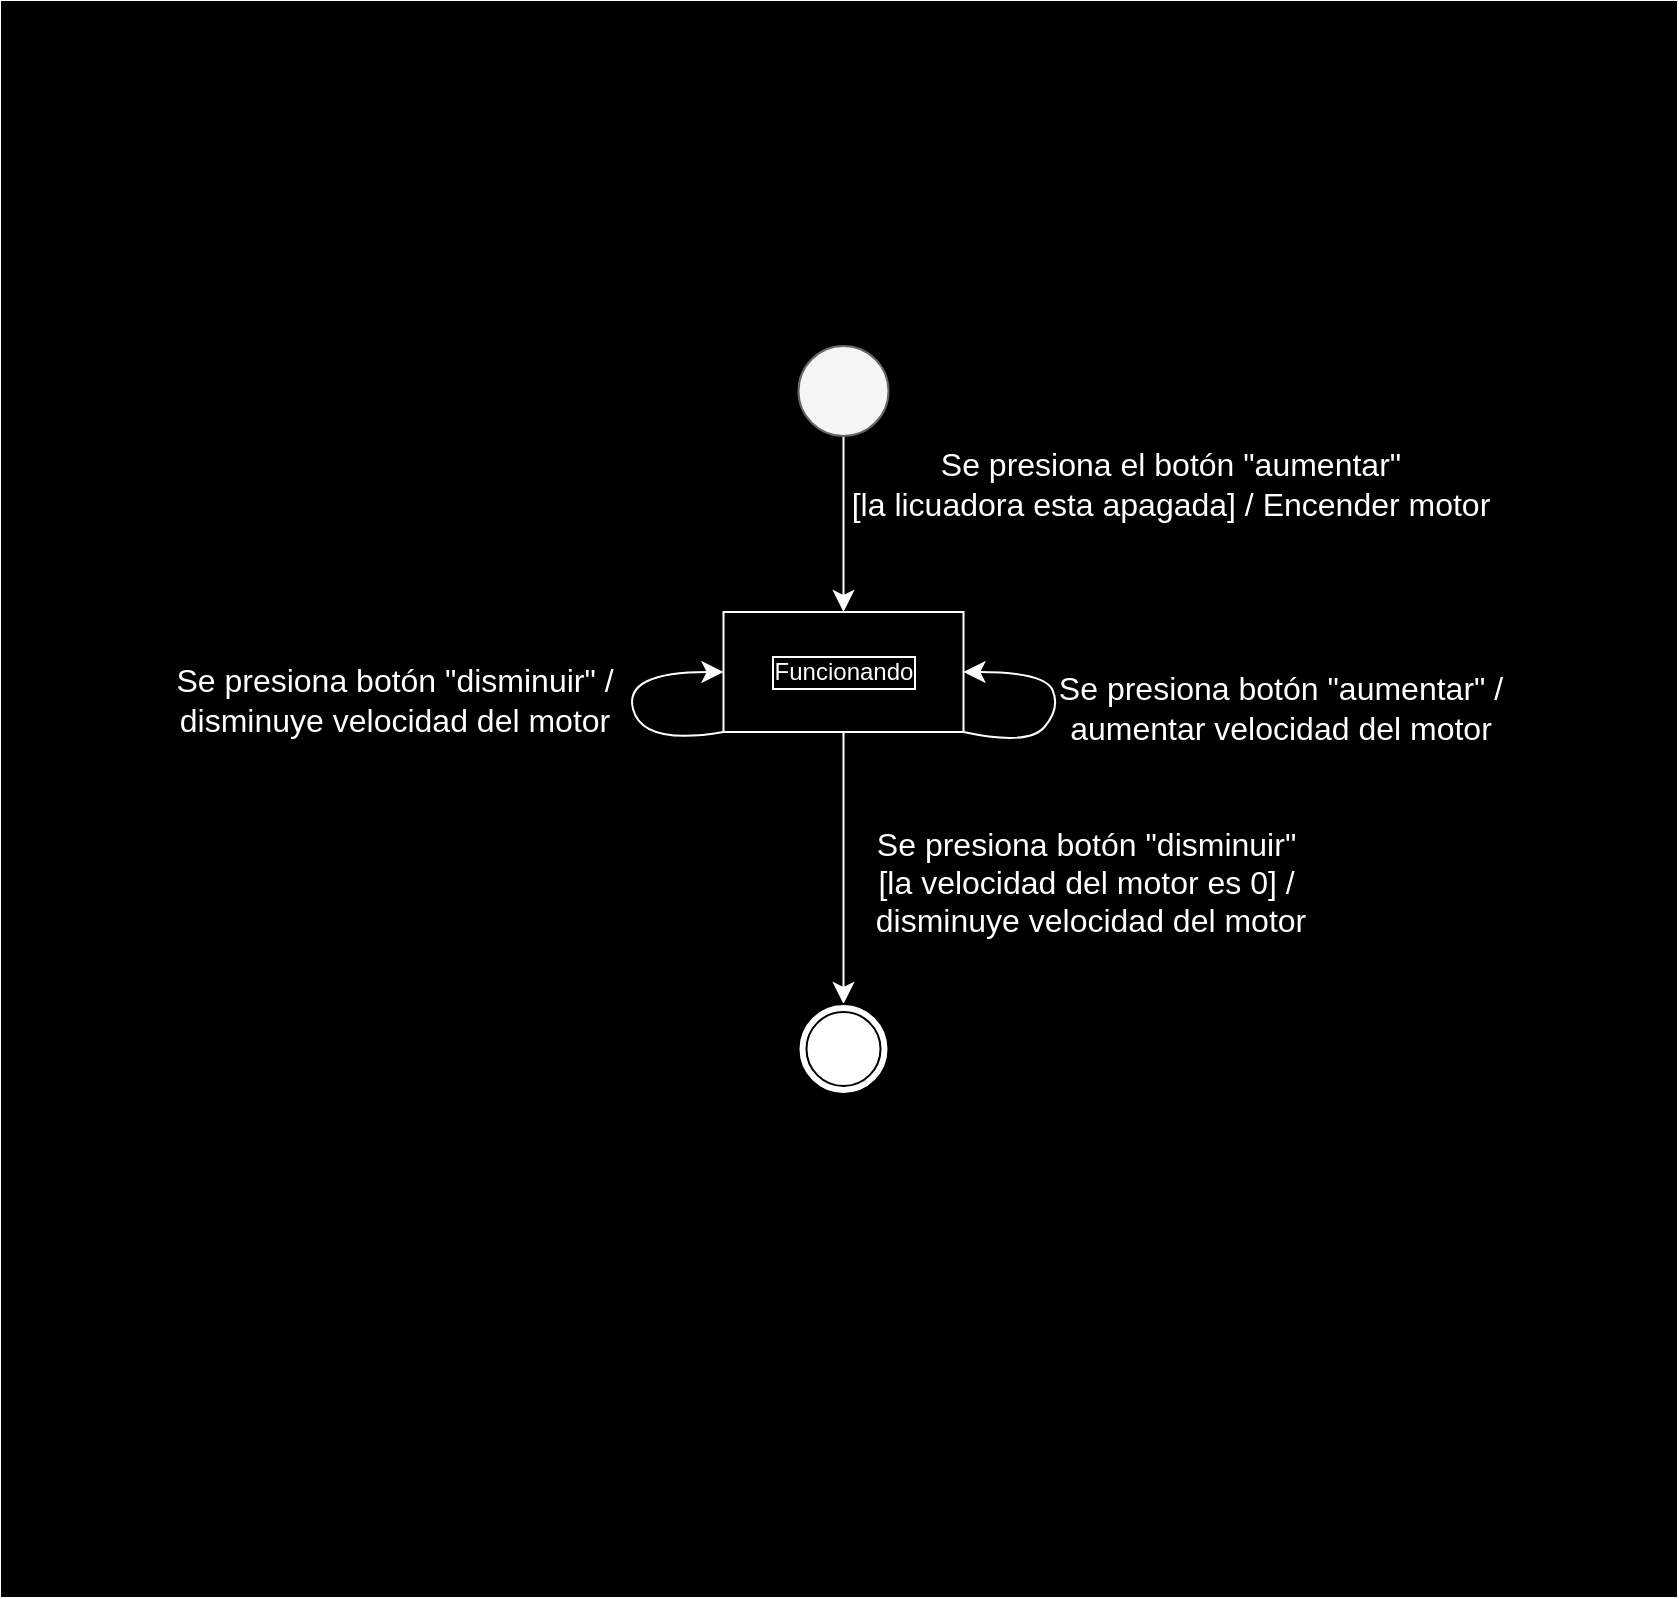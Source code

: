 <mxfile version="24.7.17">
  <diagram name="Página-1" id="ijF3RPKuXMmj-ov1BSvK">
    <mxGraphModel dx="1638" dy="1733" grid="0" gridSize="10" guides="1" tooltips="1" connect="1" arrows="1" fold="1" page="0" pageScale="1" pageWidth="827" pageHeight="1169" math="0" shadow="0">
      <root>
        <mxCell id="0" />
        <mxCell id="1" parent="0" />
        <mxCell id="h-pT6bFfDpiv5yTWDlPa-15" value="" style="rounded=0;whiteSpace=wrap;html=1;fillStyle=solid;fillColor=#000000;" vertex="1" parent="1">
          <mxGeometry x="-468" y="-680" width="837" height="797" as="geometry" />
        </mxCell>
        <mxCell id="h-pT6bFfDpiv5yTWDlPa-4" value="" style="edgeStyle=none;curved=1;rounded=0;orthogonalLoop=1;jettySize=auto;html=1;fontSize=12;startSize=8;endSize=8;strokeColor=#FFFFFF;" edge="1" parent="1" source="h-pT6bFfDpiv5yTWDlPa-2" target="h-pT6bFfDpiv5yTWDlPa-3">
          <mxGeometry relative="1" as="geometry" />
        </mxCell>
        <mxCell id="h-pT6bFfDpiv5yTWDlPa-2" value="" style="ellipse;whiteSpace=wrap;html=1;fillColor=#f5f5f5;fontColor=#333333;strokeColor=#666666;" vertex="1" parent="1">
          <mxGeometry x="-69.75" y="-508" width="45" height="45" as="geometry" />
        </mxCell>
        <mxCell id="h-pT6bFfDpiv5yTWDlPa-18" value="" style="edgeStyle=none;curved=1;rounded=0;orthogonalLoop=1;jettySize=auto;html=1;fontSize=12;startSize=8;endSize=8;strokeColor=#FFFFFF;" edge="1" parent="1" source="h-pT6bFfDpiv5yTWDlPa-3" target="h-pT6bFfDpiv5yTWDlPa-17">
          <mxGeometry relative="1" as="geometry" />
        </mxCell>
        <mxCell id="h-pT6bFfDpiv5yTWDlPa-3" value="Funcionando" style="rounded=0;whiteSpace=wrap;html=1;fontColor=#FFFFFF;labelBorderColor=#FFFFFF;strokeColor=#FFFFFF;fillColor=#000000;" vertex="1" parent="1">
          <mxGeometry x="-107.25" y="-375" width="120" height="60" as="geometry" />
        </mxCell>
        <mxCell id="h-pT6bFfDpiv5yTWDlPa-5" value="Se presiona el botón &quot;aumentar&quot;&lt;div&gt;[la licuadora esta apagada] / Encender motor&lt;/div&gt;" style="text;html=1;align=center;verticalAlign=middle;resizable=0;points=[];autosize=1;strokeColor=none;fillColor=none;fontSize=16;fontColor=#FFFFFF;" vertex="1" parent="1">
          <mxGeometry x="-52.25" y="-464.5" width="337" height="50" as="geometry" />
        </mxCell>
        <mxCell id="h-pT6bFfDpiv5yTWDlPa-9" value="" style="curved=1;endArrow=classic;html=1;rounded=0;fontSize=12;startSize=8;endSize=8;exitX=1;exitY=1;exitDx=0;exitDy=0;entryX=1;entryY=0.5;entryDx=0;entryDy=0;labelBorderColor=#FFFFFF;strokeColor=#FFFFFF;" edge="1" parent="1" source="h-pT6bFfDpiv5yTWDlPa-3" target="h-pT6bFfDpiv5yTWDlPa-3">
          <mxGeometry width="50" height="50" relative="1" as="geometry">
            <mxPoint x="-2.75" y="-220" as="sourcePoint" />
            <mxPoint x="47.25" y="-270" as="targetPoint" />
            <Array as="points">
              <mxPoint x="45.25" y="-308" />
              <mxPoint x="61.25" y="-327" />
              <mxPoint x="53.25" y="-345" />
            </Array>
          </mxGeometry>
        </mxCell>
        <mxCell id="h-pT6bFfDpiv5yTWDlPa-10" value="Se presiona botón &quot;aumentar&quot; /&lt;div&gt;aumentar velocidad del motor&lt;/div&gt;" style="text;html=1;align=center;verticalAlign=middle;resizable=0;points=[];autosize=1;strokeColor=none;fillColor=none;fontSize=16;fontColor=#FFFFFF;" vertex="1" parent="1">
          <mxGeometry x="50.75" y="-352" width="240" height="50" as="geometry" />
        </mxCell>
        <mxCell id="h-pT6bFfDpiv5yTWDlPa-13" value="" style="curved=1;endArrow=classic;html=1;rounded=0;fontSize=12;startSize=8;endSize=8;exitX=0;exitY=1;exitDx=0;exitDy=0;strokeColor=#FFFFFF;" edge="1" parent="1" source="h-pT6bFfDpiv5yTWDlPa-3">
          <mxGeometry width="50" height="50" relative="1" as="geometry">
            <mxPoint x="-157.25" y="-295" as="sourcePoint" />
            <mxPoint x="-107.25" y="-345" as="targetPoint" />
            <Array as="points">
              <mxPoint x="-147.75" y="-308" />
              <mxPoint x="-157.25" y="-345" />
            </Array>
          </mxGeometry>
        </mxCell>
        <mxCell id="h-pT6bFfDpiv5yTWDlPa-14" value="Se presiona botón &quot;disminuir&quot; /&lt;div&gt;disminuye velocidad del motor&lt;/div&gt;" style="text;html=1;align=center;verticalAlign=middle;resizable=0;points=[];autosize=1;strokeColor=none;fillColor=none;fontSize=16;fontColor=#FFFFFF;" vertex="1" parent="1">
          <mxGeometry x="-390.75" y="-356" width="237" height="50" as="geometry" />
        </mxCell>
        <mxCell id="h-pT6bFfDpiv5yTWDlPa-17" value="" style="ellipse;shape=doubleEllipse;html=1;dashed=0;whiteSpace=wrap;aspect=fixed;" vertex="1" parent="1">
          <mxGeometry x="-69.75" y="-179" width="45" height="45" as="geometry" />
        </mxCell>
        <mxCell id="h-pT6bFfDpiv5yTWDlPa-19" value="&lt;span style=&quot;color: rgb(255, 255, 255);&quot;&gt;Se presiona botón &quot;disminuir&quot;&amp;nbsp;&lt;/span&gt;&lt;div&gt;&lt;span style=&quot;color: rgb(255, 255, 255);&quot;&gt;[la velocidad del motor es 0] /&amp;nbsp;&lt;/span&gt;&lt;/div&gt;&lt;div&gt;&lt;span style=&quot;color: rgb(255, 255, 255); background-color: initial;&quot;&gt;disminuye velocidad del motor&lt;/span&gt;&lt;/div&gt;" style="text;html=1;align=center;verticalAlign=middle;resizable=0;points=[];autosize=1;strokeColor=none;fillColor=none;fontSize=16;" vertex="1" parent="1">
          <mxGeometry x="-41" y="-275" width="233" height="70" as="geometry" />
        </mxCell>
      </root>
    </mxGraphModel>
  </diagram>
</mxfile>

